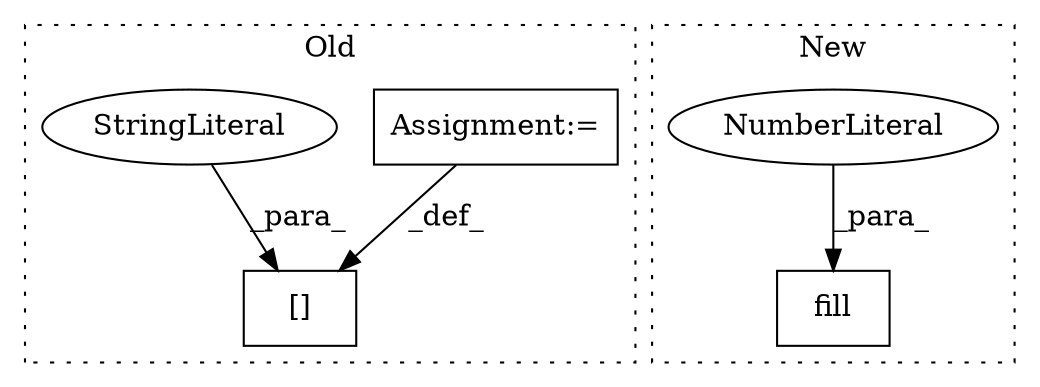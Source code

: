 digraph G {
subgraph cluster0 {
1 [label="[]" a="2" s="110,128" l="2,1" shape="box"];
3 [label="Assignment:=" a="7" s="129" l="1" shape="box"];
5 [label="StringLiteral" a="45" s="112" l="16" shape="ellipse"];
label = "Old";
style="dotted";
}
subgraph cluster1 {
2 [label="fill" a="32" s="123,131" l="5,1" shape="box"];
4 [label="NumberLiteral" a="34" s="128" l="3" shape="ellipse"];
label = "New";
style="dotted";
}
3 -> 1 [label="_def_"];
4 -> 2 [label="_para_"];
5 -> 1 [label="_para_"];
}